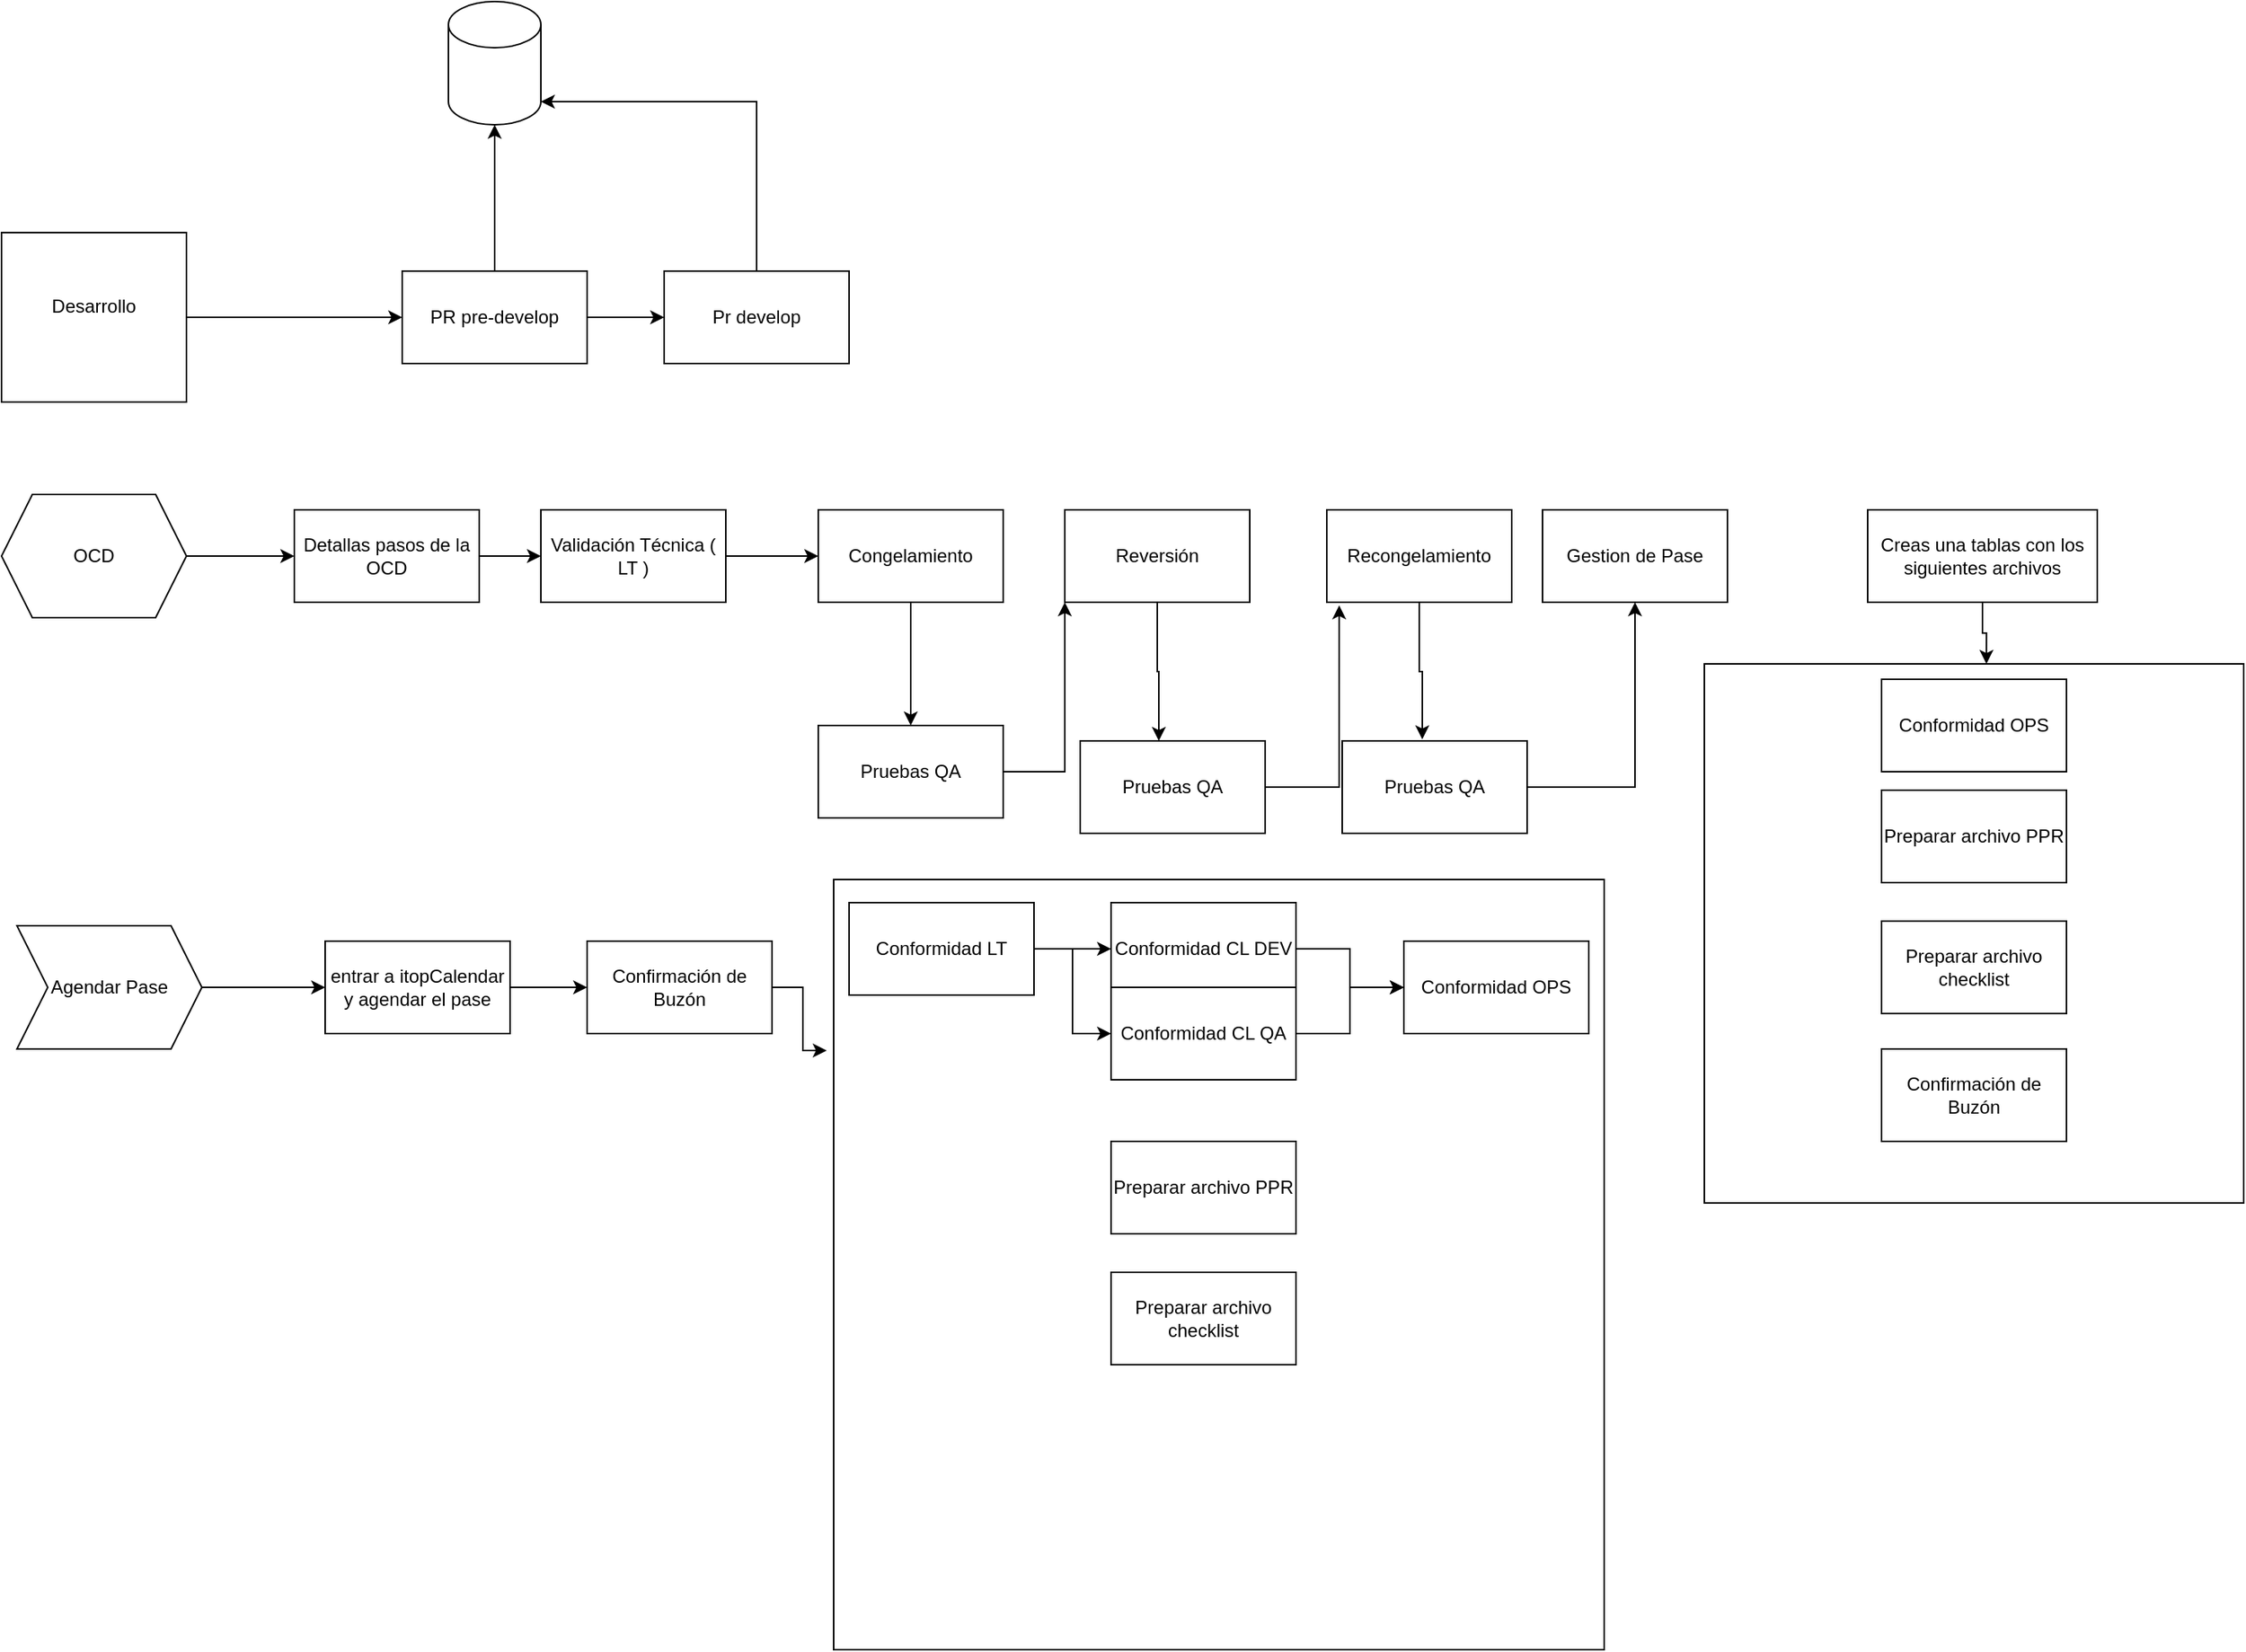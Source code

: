 <mxfile version="24.8.6" pages="2">
  <diagram id="oU2EmzCUuAfoSv13RaPH" name="Página-8">
    <mxGraphModel dx="1432" dy="792" grid="1" gridSize="10" guides="1" tooltips="1" connect="1" arrows="1" fold="1" page="1" pageScale="1" pageWidth="827" pageHeight="1169" math="0" shadow="0">
      <root>
        <mxCell id="0" />
        <mxCell id="1" parent="0" />
        <mxCell id="szAG_YBg8i103SoV509M-35" value="" style="whiteSpace=wrap;html=1;aspect=fixed;" parent="1" vertex="1">
          <mxGeometry x="570" y="570" width="500" height="500" as="geometry" />
        </mxCell>
        <mxCell id="szAG_YBg8i103SoV509M-5" style="edgeStyle=orthogonalEdgeStyle;rounded=0;orthogonalLoop=1;jettySize=auto;html=1;entryX=0;entryY=0.5;entryDx=0;entryDy=0;" parent="1" source="szAG_YBg8i103SoV509M-1" target="szAG_YBg8i103SoV509M-2" edge="1">
          <mxGeometry relative="1" as="geometry" />
        </mxCell>
        <mxCell id="szAG_YBg8i103SoV509M-1" value="Desarrollo&lt;div&gt;&lt;br&gt;&lt;/div&gt;" style="rounded=0;whiteSpace=wrap;html=1;" parent="1" vertex="1">
          <mxGeometry x="30" y="150" width="120" height="110" as="geometry" />
        </mxCell>
        <mxCell id="szAG_YBg8i103SoV509M-7" style="edgeStyle=orthogonalEdgeStyle;rounded=0;orthogonalLoop=1;jettySize=auto;html=1;entryX=0;entryY=0.5;entryDx=0;entryDy=0;" parent="1" source="szAG_YBg8i103SoV509M-2" target="szAG_YBg8i103SoV509M-6" edge="1">
          <mxGeometry relative="1" as="geometry" />
        </mxCell>
        <mxCell id="szAG_YBg8i103SoV509M-2" value="PR pre-develop" style="rounded=0;whiteSpace=wrap;html=1;" parent="1" vertex="1">
          <mxGeometry x="290" y="175" width="120" height="60" as="geometry" />
        </mxCell>
        <mxCell id="szAG_YBg8i103SoV509M-3" value="" style="shape=cylinder3;whiteSpace=wrap;html=1;boundedLbl=1;backgroundOutline=1;size=15;" parent="1" vertex="1">
          <mxGeometry x="320" width="60" height="80" as="geometry" />
        </mxCell>
        <mxCell id="szAG_YBg8i103SoV509M-4" style="edgeStyle=orthogonalEdgeStyle;rounded=0;orthogonalLoop=1;jettySize=auto;html=1;entryX=0.5;entryY=1;entryDx=0;entryDy=0;entryPerimeter=0;" parent="1" source="szAG_YBg8i103SoV509M-2" target="szAG_YBg8i103SoV509M-3" edge="1">
          <mxGeometry relative="1" as="geometry" />
        </mxCell>
        <mxCell id="szAG_YBg8i103SoV509M-6" value="Pr develop" style="rounded=0;whiteSpace=wrap;html=1;" parent="1" vertex="1">
          <mxGeometry x="460" y="175" width="120" height="60" as="geometry" />
        </mxCell>
        <mxCell id="szAG_YBg8i103SoV509M-8" style="edgeStyle=orthogonalEdgeStyle;rounded=0;orthogonalLoop=1;jettySize=auto;html=1;entryX=1;entryY=1;entryDx=0;entryDy=-15;entryPerimeter=0;" parent="1" source="szAG_YBg8i103SoV509M-6" target="szAG_YBg8i103SoV509M-3" edge="1">
          <mxGeometry relative="1" as="geometry">
            <Array as="points">
              <mxPoint x="520" y="65" />
            </Array>
          </mxGeometry>
        </mxCell>
        <mxCell id="szAG_YBg8i103SoV509M-10" style="edgeStyle=orthogonalEdgeStyle;rounded=0;orthogonalLoop=1;jettySize=auto;html=1;" parent="1" source="szAG_YBg8i103SoV509M-9" target="szAG_YBg8i103SoV509M-11" edge="1">
          <mxGeometry relative="1" as="geometry">
            <mxPoint x="210" y="360" as="targetPoint" />
          </mxGeometry>
        </mxCell>
        <mxCell id="szAG_YBg8i103SoV509M-9" value="OCD" style="shape=hexagon;perimeter=hexagonPerimeter2;whiteSpace=wrap;html=1;fixedSize=1;" parent="1" vertex="1">
          <mxGeometry x="30" y="320" width="120" height="80" as="geometry" />
        </mxCell>
        <mxCell id="szAG_YBg8i103SoV509M-12" style="edgeStyle=orthogonalEdgeStyle;rounded=0;orthogonalLoop=1;jettySize=auto;html=1;" parent="1" source="szAG_YBg8i103SoV509M-11" target="szAG_YBg8i103SoV509M-13" edge="1">
          <mxGeometry relative="1" as="geometry">
            <mxPoint x="400" y="360" as="targetPoint" />
          </mxGeometry>
        </mxCell>
        <mxCell id="szAG_YBg8i103SoV509M-11" value="Detallas pasos de la OCD" style="rounded=0;whiteSpace=wrap;html=1;" parent="1" vertex="1">
          <mxGeometry x="220" y="330" width="120" height="60" as="geometry" />
        </mxCell>
        <mxCell id="szAG_YBg8i103SoV509M-15" value="" style="edgeStyle=orthogonalEdgeStyle;rounded=0;orthogonalLoop=1;jettySize=auto;html=1;" parent="1" source="szAG_YBg8i103SoV509M-13" target="szAG_YBg8i103SoV509M-14" edge="1">
          <mxGeometry relative="1" as="geometry" />
        </mxCell>
        <mxCell id="szAG_YBg8i103SoV509M-13" value="Validación Técnica ( LT )" style="rounded=0;whiteSpace=wrap;html=1;" parent="1" vertex="1">
          <mxGeometry x="380" y="330" width="120" height="60" as="geometry" />
        </mxCell>
        <mxCell id="szAG_YBg8i103SoV509M-17" value="" style="edgeStyle=orthogonalEdgeStyle;rounded=0;orthogonalLoop=1;jettySize=auto;html=1;" parent="1" source="szAG_YBg8i103SoV509M-14" target="szAG_YBg8i103SoV509M-16" edge="1">
          <mxGeometry relative="1" as="geometry" />
        </mxCell>
        <mxCell id="szAG_YBg8i103SoV509M-14" value="Congelamiento" style="rounded=0;whiteSpace=wrap;html=1;" parent="1" vertex="1">
          <mxGeometry x="560" y="330" width="120" height="60" as="geometry" />
        </mxCell>
        <mxCell id="szAG_YBg8i103SoV509M-19" style="edgeStyle=orthogonalEdgeStyle;rounded=0;orthogonalLoop=1;jettySize=auto;html=1;entryX=0;entryY=1;entryDx=0;entryDy=0;" parent="1" source="szAG_YBg8i103SoV509M-16" target="szAG_YBg8i103SoV509M-18" edge="1">
          <mxGeometry relative="1" as="geometry" />
        </mxCell>
        <mxCell id="szAG_YBg8i103SoV509M-16" value="Pruebas QA" style="rounded=0;whiteSpace=wrap;html=1;" parent="1" vertex="1">
          <mxGeometry x="560" y="470" width="120" height="60" as="geometry" />
        </mxCell>
        <mxCell id="szAG_YBg8i103SoV509M-18" value="Reversión" style="rounded=0;whiteSpace=wrap;html=1;" parent="1" vertex="1">
          <mxGeometry x="720" y="330" width="120" height="60" as="geometry" />
        </mxCell>
        <mxCell id="szAG_YBg8i103SoV509M-20" value="Pruebas QA" style="rounded=0;whiteSpace=wrap;html=1;" parent="1" vertex="1">
          <mxGeometry x="730" y="480" width="120" height="60" as="geometry" />
        </mxCell>
        <mxCell id="szAG_YBg8i103SoV509M-21" style="edgeStyle=orthogonalEdgeStyle;rounded=0;orthogonalLoop=1;jettySize=auto;html=1;entryX=0.425;entryY=0;entryDx=0;entryDy=0;entryPerimeter=0;" parent="1" source="szAG_YBg8i103SoV509M-18" target="szAG_YBg8i103SoV509M-20" edge="1">
          <mxGeometry relative="1" as="geometry" />
        </mxCell>
        <mxCell id="szAG_YBg8i103SoV509M-22" value="Recongelamiento" style="rounded=0;whiteSpace=wrap;html=1;" parent="1" vertex="1">
          <mxGeometry x="890" y="330" width="120" height="60" as="geometry" />
        </mxCell>
        <mxCell id="szAG_YBg8i103SoV509M-23" style="edgeStyle=orthogonalEdgeStyle;rounded=0;orthogonalLoop=1;jettySize=auto;html=1;entryX=0.067;entryY=1.033;entryDx=0;entryDy=0;entryPerimeter=0;" parent="1" source="szAG_YBg8i103SoV509M-20" target="szAG_YBg8i103SoV509M-22" edge="1">
          <mxGeometry relative="1" as="geometry" />
        </mxCell>
        <mxCell id="szAG_YBg8i103SoV509M-27" style="edgeStyle=orthogonalEdgeStyle;rounded=0;orthogonalLoop=1;jettySize=auto;html=1;entryX=0.5;entryY=1;entryDx=0;entryDy=0;" parent="1" source="szAG_YBg8i103SoV509M-24" target="szAG_YBg8i103SoV509M-26" edge="1">
          <mxGeometry relative="1" as="geometry" />
        </mxCell>
        <mxCell id="szAG_YBg8i103SoV509M-24" value="Pruebas QA" style="rounded=0;whiteSpace=wrap;html=1;" parent="1" vertex="1">
          <mxGeometry x="900" y="480" width="120" height="60" as="geometry" />
        </mxCell>
        <mxCell id="szAG_YBg8i103SoV509M-25" style="edgeStyle=orthogonalEdgeStyle;rounded=0;orthogonalLoop=1;jettySize=auto;html=1;entryX=0.433;entryY=-0.017;entryDx=0;entryDy=0;entryPerimeter=0;" parent="1" source="szAG_YBg8i103SoV509M-22" target="szAG_YBg8i103SoV509M-24" edge="1">
          <mxGeometry relative="1" as="geometry" />
        </mxCell>
        <mxCell id="szAG_YBg8i103SoV509M-26" value="Gestion de Pase" style="rounded=0;whiteSpace=wrap;html=1;" parent="1" vertex="1">
          <mxGeometry x="1030" y="330" width="120" height="60" as="geometry" />
        </mxCell>
        <mxCell id="szAG_YBg8i103SoV509M-30" value="" style="edgeStyle=orthogonalEdgeStyle;rounded=0;orthogonalLoop=1;jettySize=auto;html=1;" parent="1" source="szAG_YBg8i103SoV509M-28" target="szAG_YBg8i103SoV509M-29" edge="1">
          <mxGeometry relative="1" as="geometry" />
        </mxCell>
        <mxCell id="szAG_YBg8i103SoV509M-28" value="Agendar Pase" style="shape=step;perimeter=stepPerimeter;whiteSpace=wrap;html=1;fixedSize=1;" parent="1" vertex="1">
          <mxGeometry x="40" y="600" width="120" height="80" as="geometry" />
        </mxCell>
        <mxCell id="szAG_YBg8i103SoV509M-32" value="" style="edgeStyle=orthogonalEdgeStyle;rounded=0;orthogonalLoop=1;jettySize=auto;html=1;" parent="1" source="szAG_YBg8i103SoV509M-29" target="szAG_YBg8i103SoV509M-31" edge="1">
          <mxGeometry relative="1" as="geometry" />
        </mxCell>
        <mxCell id="szAG_YBg8i103SoV509M-29" value="entrar a itopCalendar y agendar el pase" style="whiteSpace=wrap;html=1;" parent="1" vertex="1">
          <mxGeometry x="240" y="610" width="120" height="60" as="geometry" />
        </mxCell>
        <mxCell id="szAG_YBg8i103SoV509M-34" value="" style="edgeStyle=orthogonalEdgeStyle;rounded=0;orthogonalLoop=1;jettySize=auto;html=1;entryX=-0.009;entryY=0.222;entryDx=0;entryDy=0;entryPerimeter=0;" parent="1" source="szAG_YBg8i103SoV509M-31" target="szAG_YBg8i103SoV509M-35" edge="1">
          <mxGeometry relative="1" as="geometry" />
        </mxCell>
        <mxCell id="szAG_YBg8i103SoV509M-31" value="Confirmación de Buzón" style="whiteSpace=wrap;html=1;" parent="1" vertex="1">
          <mxGeometry x="410" y="610" width="120" height="60" as="geometry" />
        </mxCell>
        <mxCell id="szAG_YBg8i103SoV509M-37" value="" style="edgeStyle=orthogonalEdgeStyle;rounded=0;orthogonalLoop=1;jettySize=auto;html=1;" parent="1" source="szAG_YBg8i103SoV509M-33" target="szAG_YBg8i103SoV509M-36" edge="1">
          <mxGeometry relative="1" as="geometry" />
        </mxCell>
        <mxCell id="szAG_YBg8i103SoV509M-39" style="edgeStyle=orthogonalEdgeStyle;rounded=0;orthogonalLoop=1;jettySize=auto;html=1;entryX=0;entryY=0.5;entryDx=0;entryDy=0;" parent="1" source="szAG_YBg8i103SoV509M-33" target="szAG_YBg8i103SoV509M-38" edge="1">
          <mxGeometry relative="1" as="geometry" />
        </mxCell>
        <mxCell id="szAG_YBg8i103SoV509M-33" value="Conformidad LT" style="whiteSpace=wrap;html=1;" parent="1" vertex="1">
          <mxGeometry x="580" y="585" width="120" height="60" as="geometry" />
        </mxCell>
        <mxCell id="szAG_YBg8i103SoV509M-41" style="edgeStyle=orthogonalEdgeStyle;rounded=0;orthogonalLoop=1;jettySize=auto;html=1;entryX=0;entryY=0.5;entryDx=0;entryDy=0;" parent="1" source="szAG_YBg8i103SoV509M-36" target="szAG_YBg8i103SoV509M-40" edge="1">
          <mxGeometry relative="1" as="geometry" />
        </mxCell>
        <mxCell id="szAG_YBg8i103SoV509M-36" value="Conformidad CL DEV" style="whiteSpace=wrap;html=1;" parent="1" vertex="1">
          <mxGeometry x="750" y="585" width="120" height="60" as="geometry" />
        </mxCell>
        <mxCell id="szAG_YBg8i103SoV509M-42" style="edgeStyle=orthogonalEdgeStyle;rounded=0;orthogonalLoop=1;jettySize=auto;html=1;entryX=0;entryY=0.5;entryDx=0;entryDy=0;" parent="1" source="szAG_YBg8i103SoV509M-38" target="szAG_YBg8i103SoV509M-40" edge="1">
          <mxGeometry relative="1" as="geometry" />
        </mxCell>
        <mxCell id="szAG_YBg8i103SoV509M-38" value="Conformidad CL QA" style="whiteSpace=wrap;html=1;" parent="1" vertex="1">
          <mxGeometry x="750" y="640" width="120" height="60" as="geometry" />
        </mxCell>
        <mxCell id="szAG_YBg8i103SoV509M-40" value="Conformidad OPS" style="whiteSpace=wrap;html=1;" parent="1" vertex="1">
          <mxGeometry x="940" y="610" width="120" height="60" as="geometry" />
        </mxCell>
        <mxCell id="szAG_YBg8i103SoV509M-43" value="Preparar archivo PPR" style="rounded=0;whiteSpace=wrap;html=1;" parent="1" vertex="1">
          <mxGeometry x="750" y="740" width="120" height="60" as="geometry" />
        </mxCell>
        <mxCell id="szAG_YBg8i103SoV509M-44" value="Preparar archivo checklist" style="rounded=0;whiteSpace=wrap;html=1;" parent="1" vertex="1">
          <mxGeometry x="750" y="825" width="120" height="60" as="geometry" />
        </mxCell>
        <mxCell id="szAG_YBg8i103SoV509M-45" value="Creas una tablas con los siguientes archivos" style="rounded=0;whiteSpace=wrap;html=1;" parent="1" vertex="1">
          <mxGeometry x="1241" y="330" width="149" height="60" as="geometry" />
        </mxCell>
        <mxCell id="szAG_YBg8i103SoV509M-46" value="" style="whiteSpace=wrap;html=1;aspect=fixed;" parent="1" vertex="1">
          <mxGeometry x="1135" y="430" width="350" height="350" as="geometry" />
        </mxCell>
        <mxCell id="szAG_YBg8i103SoV509M-48" value="Conformidad OPS" style="whiteSpace=wrap;html=1;" parent="1" vertex="1">
          <mxGeometry x="1250" y="440" width="120" height="60" as="geometry" />
        </mxCell>
        <mxCell id="szAG_YBg8i103SoV509M-49" value="Preparar archivo PPR" style="rounded=0;whiteSpace=wrap;html=1;" parent="1" vertex="1">
          <mxGeometry x="1250" y="512" width="120" height="60" as="geometry" />
        </mxCell>
        <mxCell id="szAG_YBg8i103SoV509M-50" value="Preparar archivo checklist" style="rounded=0;whiteSpace=wrap;html=1;" parent="1" vertex="1">
          <mxGeometry x="1250" y="597" width="120" height="60" as="geometry" />
        </mxCell>
        <mxCell id="szAG_YBg8i103SoV509M-51" value="Confirmación de Buzón" style="whiteSpace=wrap;html=1;" parent="1" vertex="1">
          <mxGeometry x="1250" y="680" width="120" height="60" as="geometry" />
        </mxCell>
        <mxCell id="szAG_YBg8i103SoV509M-52" style="edgeStyle=orthogonalEdgeStyle;rounded=0;orthogonalLoop=1;jettySize=auto;html=1;entryX=0.523;entryY=0;entryDx=0;entryDy=0;entryPerimeter=0;" parent="1" source="szAG_YBg8i103SoV509M-45" target="szAG_YBg8i103SoV509M-46" edge="1">
          <mxGeometry relative="1" as="geometry" />
        </mxCell>
      </root>
    </mxGraphModel>
  </diagram>
  <diagram id="B5iLyGu_9V0PhWu1em4m" name="Página-3">
    <mxGraphModel dx="1432" dy="792" grid="1" gridSize="10" guides="1" tooltips="1" connect="1" arrows="1" fold="1" page="1" pageScale="1" pageWidth="827" pageHeight="1169" math="0" shadow="0">
      <root>
        <mxCell id="0" />
        <mxCell id="1" parent="0" />
      </root>
    </mxGraphModel>
  </diagram>
</mxfile>
